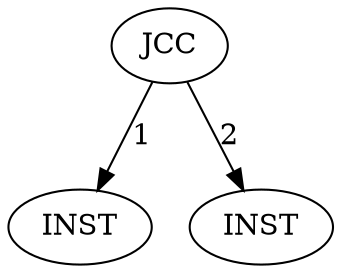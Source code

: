 Digraph G {
"A" [label = "JCC" , options="root"]
"B" [label = "INST"]
"C" [label = "INST"]
"A" -> "B" [label = "1"]
"A" -> "C" [label = "2"]
}
